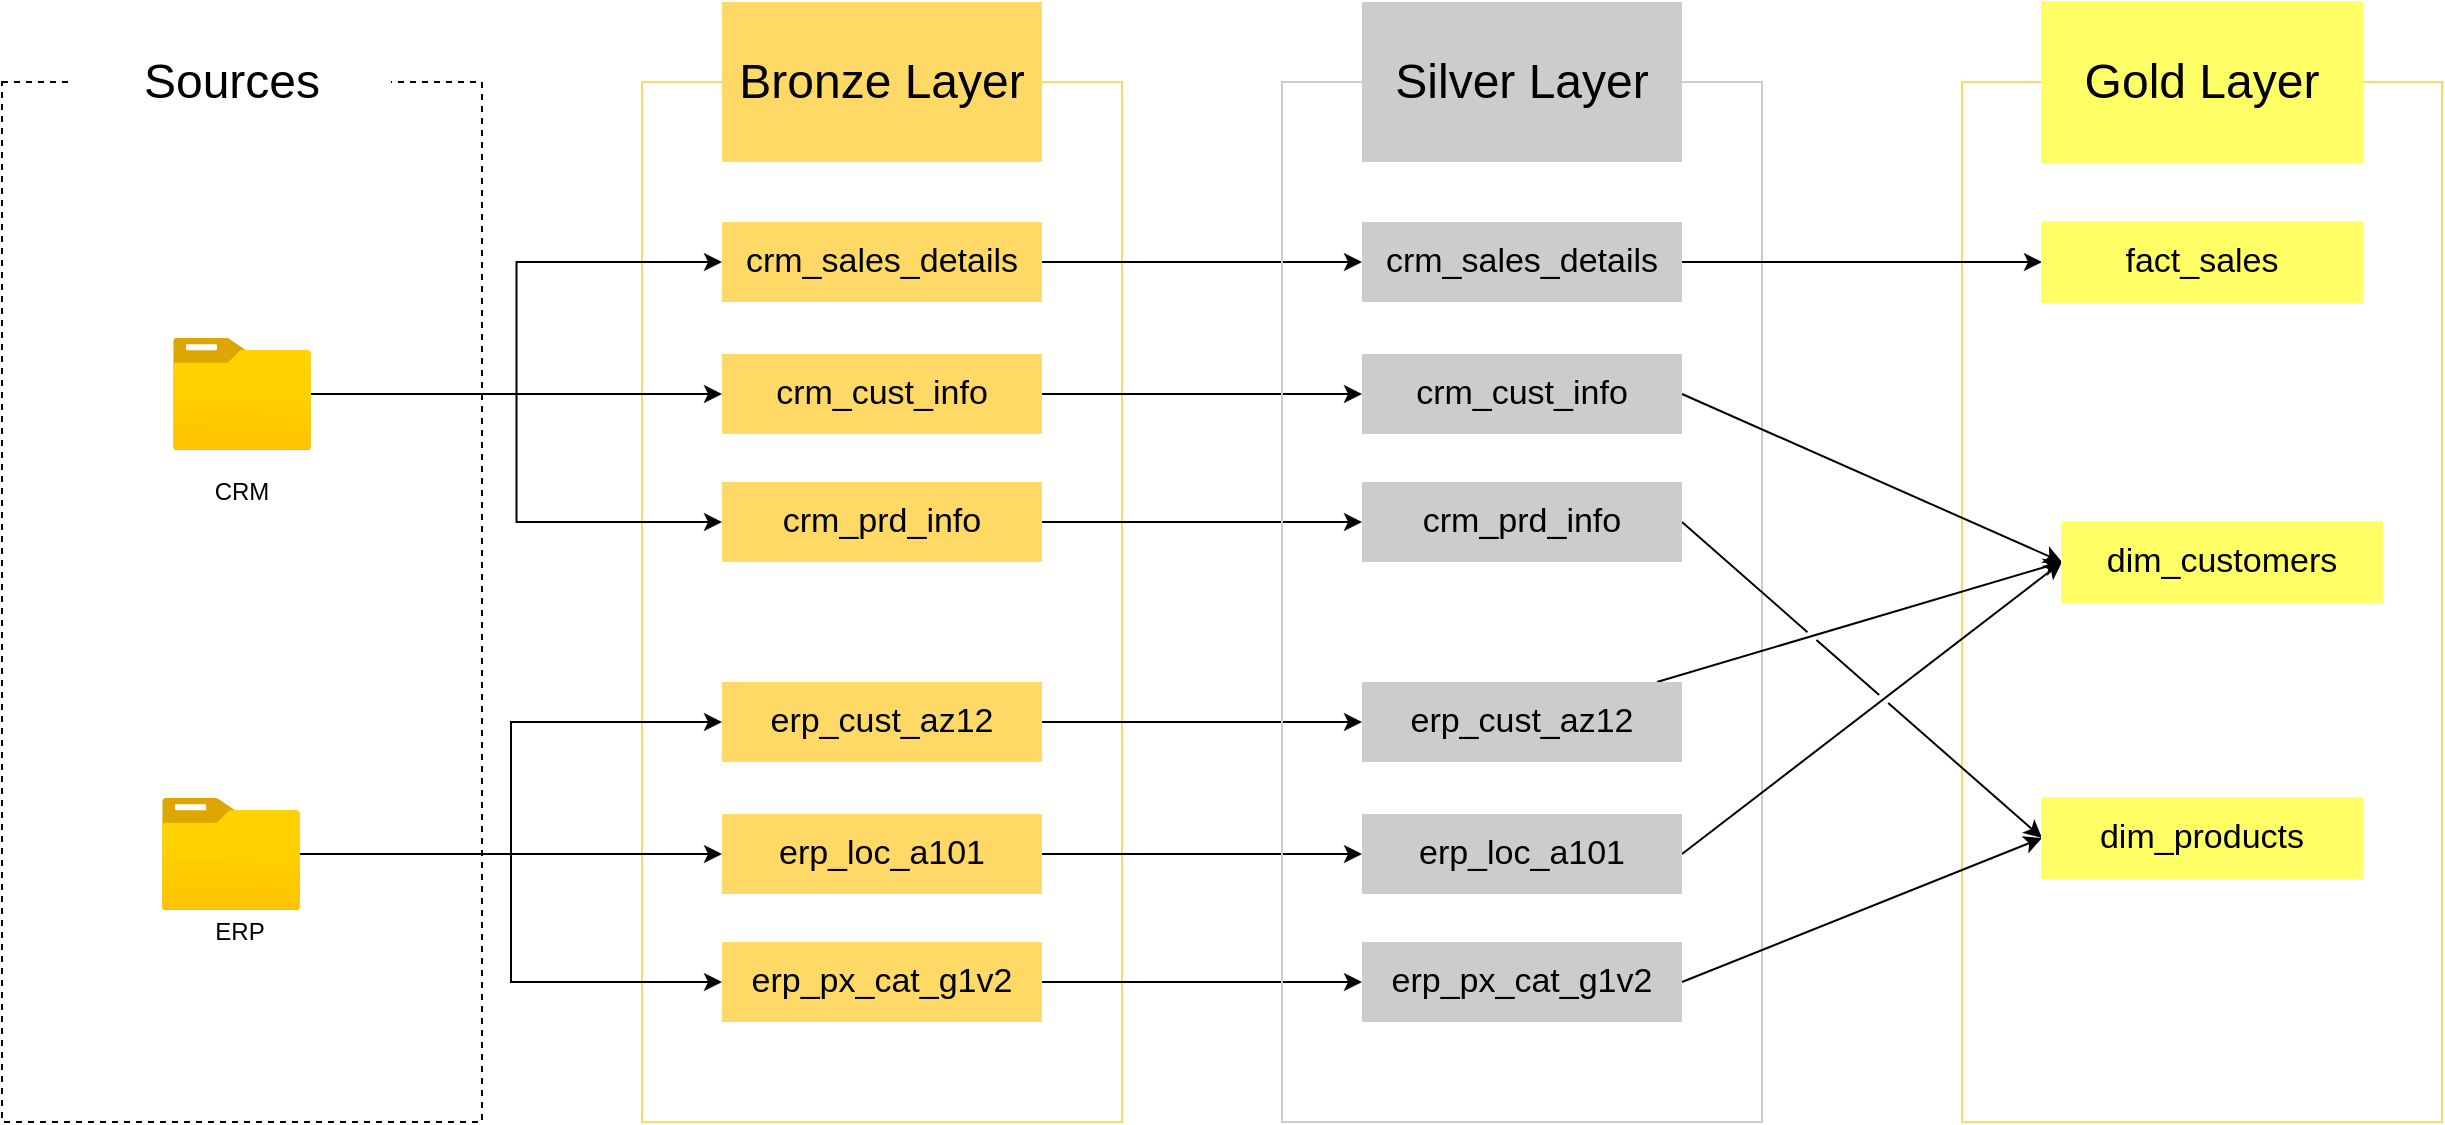 <mxfile version="26.2.2">
  <diagram name="Page-1" id="MlPa220dh8umNjKJfZXL">
    <mxGraphModel dx="2088" dy="774" grid="1" gridSize="10" guides="1" tooltips="1" connect="1" arrows="1" fold="1" page="0" pageScale="1" pageWidth="1100" pageHeight="850" math="0" shadow="0">
      <root>
        <mxCell id="0" />
        <mxCell id="1" parent="0" />
        <mxCell id="qz_-ruWhzDnlkJ85Ku8s-1" value="" style="rounded=0;whiteSpace=wrap;html=1;fillColor=none;strokeColor=#FFD966;" parent="1" vertex="1">
          <mxGeometry x="300" y="60" width="240" height="520" as="geometry" />
        </mxCell>
        <mxCell id="xUOfYF5j53b8p_8O5GNH-8" value="" style="rounded=0;whiteSpace=wrap;html=1;fillColor=none;dashed=1;" parent="1" vertex="1">
          <mxGeometry x="-680" y="60" width="240" height="520" as="geometry" />
        </mxCell>
        <mxCell id="xUOfYF5j53b8p_8O5GNH-1" value="" style="rounded=0;whiteSpace=wrap;html=1;fillColor=none;strokeColor=#FFD966;" parent="1" vertex="1">
          <mxGeometry x="-360" y="60" width="240" height="520" as="geometry" />
        </mxCell>
        <mxCell id="xUOfYF5j53b8p_8O5GNH-18" style="edgeStyle=orthogonalEdgeStyle;rounded=0;orthogonalLoop=1;jettySize=auto;html=1;" parent="1" source="xUOfYF5j53b8p_8O5GNH-3" target="xUOfYF5j53b8p_8O5GNH-14" edge="1">
          <mxGeometry relative="1" as="geometry" />
        </mxCell>
        <mxCell id="xUOfYF5j53b8p_8O5GNH-20" style="edgeStyle=orthogonalEdgeStyle;rounded=0;orthogonalLoop=1;jettySize=auto;html=1;entryX=0;entryY=0.5;entryDx=0;entryDy=0;" parent="1" source="xUOfYF5j53b8p_8O5GNH-3" target="xUOfYF5j53b8p_8O5GNH-13" edge="1">
          <mxGeometry relative="1" as="geometry" />
        </mxCell>
        <mxCell id="xUOfYF5j53b8p_8O5GNH-21" style="edgeStyle=orthogonalEdgeStyle;rounded=0;orthogonalLoop=1;jettySize=auto;html=1;entryX=0;entryY=0.5;entryDx=0;entryDy=0;" parent="1" source="xUOfYF5j53b8p_8O5GNH-3" target="xUOfYF5j53b8p_8O5GNH-15" edge="1">
          <mxGeometry relative="1" as="geometry" />
        </mxCell>
        <mxCell id="xUOfYF5j53b8p_8O5GNH-3" value="" style="image;aspect=fixed;html=1;points=[];align=center;fontSize=12;image=img/lib/azure2/general/Folder_Blank.svg;" parent="1" vertex="1">
          <mxGeometry x="-594.5" y="188" width="69" height="56.0" as="geometry" />
        </mxCell>
        <mxCell id="xUOfYF5j53b8p_8O5GNH-22" style="edgeStyle=orthogonalEdgeStyle;rounded=0;orthogonalLoop=1;jettySize=auto;html=1;entryX=0;entryY=0.5;entryDx=0;entryDy=0;" parent="1" source="xUOfYF5j53b8p_8O5GNH-4" target="xUOfYF5j53b8p_8O5GNH-11" edge="1">
          <mxGeometry relative="1" as="geometry" />
        </mxCell>
        <mxCell id="xUOfYF5j53b8p_8O5GNH-23" style="edgeStyle=orthogonalEdgeStyle;rounded=0;orthogonalLoop=1;jettySize=auto;html=1;entryX=0;entryY=0.5;entryDx=0;entryDy=0;" parent="1" source="xUOfYF5j53b8p_8O5GNH-4" target="xUOfYF5j53b8p_8O5GNH-10" edge="1">
          <mxGeometry relative="1" as="geometry" />
        </mxCell>
        <mxCell id="xUOfYF5j53b8p_8O5GNH-24" style="edgeStyle=orthogonalEdgeStyle;rounded=0;orthogonalLoop=1;jettySize=auto;html=1;entryX=0;entryY=0.5;entryDx=0;entryDy=0;" parent="1" source="xUOfYF5j53b8p_8O5GNH-4" target="xUOfYF5j53b8p_8O5GNH-12" edge="1">
          <mxGeometry relative="1" as="geometry" />
        </mxCell>
        <mxCell id="xUOfYF5j53b8p_8O5GNH-4" value="" style="image;aspect=fixed;html=1;points=[];align=center;fontSize=12;image=img/lib/azure2/general/Folder_Blank.svg;" parent="1" vertex="1">
          <mxGeometry x="-600" y="418" width="69" height="56.0" as="geometry" />
        </mxCell>
        <mxCell id="xUOfYF5j53b8p_8O5GNH-5" value="CRM" style="text;html=1;align=center;verticalAlign=middle;whiteSpace=wrap;rounded=0;" parent="1" vertex="1">
          <mxGeometry x="-590.5" y="250" width="60" height="30" as="geometry" />
        </mxCell>
        <mxCell id="xUOfYF5j53b8p_8O5GNH-7" value="ERP" style="text;html=1;align=center;verticalAlign=middle;whiteSpace=wrap;rounded=0;" parent="1" vertex="1">
          <mxGeometry x="-590.75" y="470" width="60" height="30" as="geometry" />
        </mxCell>
        <mxCell id="xUOfYF5j53b8p_8O5GNH-2" value="&lt;font style=&quot;font-size: 24px;&quot;&gt;Bronze Layer&lt;/font&gt;" style="rounded=0;whiteSpace=wrap;html=1;strokeColor=none;fillColor=#FFD966;fontColor=#000000;" parent="1" vertex="1">
          <mxGeometry x="-320" y="20" width="160" height="80" as="geometry" />
        </mxCell>
        <mxCell id="xUOfYF5j53b8p_8O5GNH-9" value="&lt;font style=&quot;font-size: 24px;&quot;&gt;Sources&lt;/font&gt;" style="rounded=0;whiteSpace=wrap;html=1;strokeColor=none;" parent="1" vertex="1">
          <mxGeometry x="-645.5" y="20" width="160" height="80" as="geometry" />
        </mxCell>
        <mxCell id="wAyP5xPk_sbLw1o8onBP-13" style="edgeStyle=orthogonalEdgeStyle;rounded=0;orthogonalLoop=1;jettySize=auto;html=1;exitX=1;exitY=0.5;exitDx=0;exitDy=0;" parent="1" source="xUOfYF5j53b8p_8O5GNH-10" target="wAyP5xPk_sbLw1o8onBP-4" edge="1">
          <mxGeometry relative="1" as="geometry" />
        </mxCell>
        <mxCell id="xUOfYF5j53b8p_8O5GNH-10" value="&lt;span style=&quot;font-size: 17px;&quot;&gt;erp_cust_az12&lt;/span&gt;" style="rounded=0;whiteSpace=wrap;html=1;strokeColor=none;fillColor=#FFD966;fontColor=#000000;" parent="1" vertex="1">
          <mxGeometry x="-320" y="360" width="160" height="40" as="geometry" />
        </mxCell>
        <mxCell id="wAyP5xPk_sbLw1o8onBP-14" style="edgeStyle=orthogonalEdgeStyle;rounded=0;orthogonalLoop=1;jettySize=auto;html=1;exitX=1;exitY=0.5;exitDx=0;exitDy=0;entryX=0;entryY=0.5;entryDx=0;entryDy=0;" parent="1" source="xUOfYF5j53b8p_8O5GNH-11" target="wAyP5xPk_sbLw1o8onBP-5" edge="1">
          <mxGeometry relative="1" as="geometry" />
        </mxCell>
        <mxCell id="xUOfYF5j53b8p_8O5GNH-11" value="&lt;font style=&quot;font-size: 17px;&quot;&gt;erp_loc_a101&lt;/font&gt;" style="rounded=0;whiteSpace=wrap;html=1;strokeColor=none;fillColor=#FFD966;fontColor=#000000;" parent="1" vertex="1">
          <mxGeometry x="-320" y="426" width="160" height="40" as="geometry" />
        </mxCell>
        <mxCell id="wAyP5xPk_sbLw1o8onBP-15" style="edgeStyle=orthogonalEdgeStyle;rounded=0;orthogonalLoop=1;jettySize=auto;html=1;exitX=1;exitY=0.5;exitDx=0;exitDy=0;entryX=0;entryY=0.5;entryDx=0;entryDy=0;" parent="1" source="xUOfYF5j53b8p_8O5GNH-12" target="wAyP5xPk_sbLw1o8onBP-6" edge="1">
          <mxGeometry relative="1" as="geometry" />
        </mxCell>
        <mxCell id="xUOfYF5j53b8p_8O5GNH-12" value="&lt;font style=&quot;font-size: 17px;&quot;&gt;erp_px_cat_g1v2&lt;/font&gt;" style="rounded=0;whiteSpace=wrap;html=1;strokeColor=none;fillColor=#FFD966;fontColor=#000000;" parent="1" vertex="1">
          <mxGeometry x="-320" y="490" width="160" height="40" as="geometry" />
        </mxCell>
        <mxCell id="wAyP5xPk_sbLw1o8onBP-10" style="edgeStyle=orthogonalEdgeStyle;rounded=0;orthogonalLoop=1;jettySize=auto;html=1;exitX=1;exitY=0.5;exitDx=0;exitDy=0;" parent="1" source="xUOfYF5j53b8p_8O5GNH-13" target="wAyP5xPk_sbLw1o8onBP-7" edge="1">
          <mxGeometry relative="1" as="geometry" />
        </mxCell>
        <mxCell id="xUOfYF5j53b8p_8O5GNH-13" value="&lt;font style=&quot;font-size: 17px;&quot;&gt;crm_sales_details&lt;/font&gt;" style="rounded=0;whiteSpace=wrap;html=1;strokeColor=none;fillColor=#FFD966;fontColor=#000000;" parent="1" vertex="1">
          <mxGeometry x="-320" y="130" width="160" height="40" as="geometry" />
        </mxCell>
        <mxCell id="wAyP5xPk_sbLw1o8onBP-11" style="edgeStyle=orthogonalEdgeStyle;rounded=0;orthogonalLoop=1;jettySize=auto;html=1;exitX=1;exitY=0.5;exitDx=0;exitDy=0;entryX=0;entryY=0.5;entryDx=0;entryDy=0;" parent="1" source="xUOfYF5j53b8p_8O5GNH-14" target="wAyP5xPk_sbLw1o8onBP-8" edge="1">
          <mxGeometry relative="1" as="geometry" />
        </mxCell>
        <mxCell id="xUOfYF5j53b8p_8O5GNH-14" value="&lt;font style=&quot;font-size: 17px;&quot;&gt;crm_cust_info&lt;/font&gt;" style="rounded=0;whiteSpace=wrap;html=1;strokeColor=none;fillColor=#FFD966;fontColor=#000000;" parent="1" vertex="1">
          <mxGeometry x="-320" y="196" width="160" height="40" as="geometry" />
        </mxCell>
        <mxCell id="wAyP5xPk_sbLw1o8onBP-12" style="edgeStyle=orthogonalEdgeStyle;rounded=0;orthogonalLoop=1;jettySize=auto;html=1;entryX=0;entryY=0.5;entryDx=0;entryDy=0;" parent="1" source="xUOfYF5j53b8p_8O5GNH-15" target="wAyP5xPk_sbLw1o8onBP-9" edge="1">
          <mxGeometry relative="1" as="geometry" />
        </mxCell>
        <mxCell id="xUOfYF5j53b8p_8O5GNH-15" value="&lt;font style=&quot;font-size: 17px;&quot;&gt;crm_prd_info&lt;/font&gt;" style="rounded=0;whiteSpace=wrap;html=1;strokeColor=none;fillColor=#FFD966;fontColor=#000000;" parent="1" vertex="1">
          <mxGeometry x="-320" y="260" width="160" height="40" as="geometry" />
        </mxCell>
        <mxCell id="wAyP5xPk_sbLw1o8onBP-2" value="" style="rounded=0;whiteSpace=wrap;html=1;fillColor=none;strokeColor=#CCCCCC;" parent="1" vertex="1">
          <mxGeometry x="-40" y="60" width="240" height="520" as="geometry" />
        </mxCell>
        <mxCell id="wAyP5xPk_sbLw1o8onBP-3" value="&lt;span style=&quot;font-size: 24px;&quot;&gt;Silver Layer&lt;/span&gt;" style="rounded=0;whiteSpace=wrap;html=1;strokeColor=none;fillColor=#CCCCCC;fontColor=#000000;" parent="1" vertex="1">
          <mxGeometry y="20" width="160" height="80" as="geometry" />
        </mxCell>
        <mxCell id="MgctCPEdbKz7LjmLkjeK-4" style="rounded=0;orthogonalLoop=1;jettySize=auto;html=1;entryX=0;entryY=0.5;entryDx=0;entryDy=0;jumpStyle=gap;" edge="1" parent="1" source="wAyP5xPk_sbLw1o8onBP-4" target="qz_-ruWhzDnlkJ85Ku8s-6">
          <mxGeometry relative="1" as="geometry" />
        </mxCell>
        <mxCell id="wAyP5xPk_sbLw1o8onBP-4" value="&lt;span style=&quot;font-size: 17px;&quot;&gt;erp_cust_az12&lt;/span&gt;" style="rounded=0;whiteSpace=wrap;html=1;strokeColor=none;fillColor=#CCCCCC;fontColor=#000000;" parent="1" vertex="1">
          <mxGeometry y="360" width="160" height="40" as="geometry" />
        </mxCell>
        <mxCell id="MgctCPEdbKz7LjmLkjeK-3" style="rounded=0;orthogonalLoop=1;jettySize=auto;html=1;exitX=1;exitY=0.5;exitDx=0;exitDy=0;entryX=0;entryY=0.5;entryDx=0;entryDy=0;jumpStyle=gap;" edge="1" parent="1" source="wAyP5xPk_sbLw1o8onBP-5" target="qz_-ruWhzDnlkJ85Ku8s-6">
          <mxGeometry relative="1" as="geometry" />
        </mxCell>
        <mxCell id="wAyP5xPk_sbLw1o8onBP-5" value="&lt;font style=&quot;font-size: 17px;&quot;&gt;erp_loc_a101&lt;/font&gt;" style="rounded=0;whiteSpace=wrap;html=1;strokeColor=none;fillColor=#CCCCCC;fontColor=#000000;" parent="1" vertex="1">
          <mxGeometry y="426" width="160" height="40" as="geometry" />
        </mxCell>
        <mxCell id="MgctCPEdbKz7LjmLkjeK-5" style="rounded=0;orthogonalLoop=1;jettySize=auto;html=1;exitX=1;exitY=0.5;exitDx=0;exitDy=0;entryX=0;entryY=0.5;entryDx=0;entryDy=0;jumpStyle=gap;" edge="1" parent="1" source="wAyP5xPk_sbLw1o8onBP-6" target="qz_-ruWhzDnlkJ85Ku8s-7">
          <mxGeometry relative="1" as="geometry" />
        </mxCell>
        <mxCell id="wAyP5xPk_sbLw1o8onBP-6" value="&lt;font style=&quot;font-size: 17px;&quot;&gt;erp_px_cat_g1v2&lt;/font&gt;" style="rounded=0;whiteSpace=wrap;html=1;strokeColor=none;fillColor=#CCCCCC;fontColor=#000000;" parent="1" vertex="1">
          <mxGeometry y="490" width="160" height="40" as="geometry" />
        </mxCell>
        <mxCell id="qz_-ruWhzDnlkJ85Ku8s-9" style="edgeStyle=orthogonalEdgeStyle;rounded=0;orthogonalLoop=1;jettySize=auto;html=1;exitX=1;exitY=0.5;exitDx=0;exitDy=0;entryX=0;entryY=0.5;entryDx=0;entryDy=0;" parent="1" source="wAyP5xPk_sbLw1o8onBP-7" target="qz_-ruWhzDnlkJ85Ku8s-8" edge="1">
          <mxGeometry relative="1" as="geometry" />
        </mxCell>
        <mxCell id="wAyP5xPk_sbLw1o8onBP-7" value="&lt;font style=&quot;font-size: 17px;&quot;&gt;crm_sales_details&lt;/font&gt;" style="rounded=0;whiteSpace=wrap;html=1;strokeColor=none;fillColor=#CCCCCC;fontColor=#000000;" parent="1" vertex="1">
          <mxGeometry y="130" width="160" height="40" as="geometry" />
        </mxCell>
        <mxCell id="MgctCPEdbKz7LjmLkjeK-1" style="rounded=0;orthogonalLoop=1;jettySize=auto;html=1;exitX=1;exitY=0.5;exitDx=0;exitDy=0;entryX=0;entryY=0.5;entryDx=0;entryDy=0;jumpStyle=gap;" edge="1" parent="1" source="wAyP5xPk_sbLw1o8onBP-8" target="qz_-ruWhzDnlkJ85Ku8s-6">
          <mxGeometry relative="1" as="geometry" />
        </mxCell>
        <mxCell id="wAyP5xPk_sbLw1o8onBP-8" value="&lt;font style=&quot;font-size: 17px;&quot;&gt;crm_cust_info&lt;/font&gt;" style="rounded=0;whiteSpace=wrap;html=1;strokeColor=none;fillColor=#CCCCCC;fontColor=#000000;" parent="1" vertex="1">
          <mxGeometry y="196" width="160" height="40" as="geometry" />
        </mxCell>
        <mxCell id="MgctCPEdbKz7LjmLkjeK-2" style="rounded=0;orthogonalLoop=1;jettySize=auto;html=1;exitX=1;exitY=0.5;exitDx=0;exitDy=0;entryX=0;entryY=0.5;entryDx=0;entryDy=0;jumpStyle=gap;" edge="1" parent="1" source="wAyP5xPk_sbLw1o8onBP-9" target="qz_-ruWhzDnlkJ85Ku8s-7">
          <mxGeometry relative="1" as="geometry" />
        </mxCell>
        <mxCell id="wAyP5xPk_sbLw1o8onBP-9" value="&lt;font style=&quot;font-size: 17px;&quot;&gt;crm_prd_info&lt;/font&gt;" style="rounded=0;whiteSpace=wrap;html=1;strokeColor=none;fillColor=#CCCCCC;fontColor=#000000;" parent="1" vertex="1">
          <mxGeometry y="260" width="160" height="40" as="geometry" />
        </mxCell>
        <mxCell id="qz_-ruWhzDnlkJ85Ku8s-2" value="&lt;span style=&quot;font-size: 24px;&quot;&gt;Gold Layer&lt;/span&gt;" style="rounded=0;whiteSpace=wrap;html=1;strokeColor=#FFFF66;fillColor=#FFFF66;fontColor=#000000;" parent="1" vertex="1">
          <mxGeometry x="340" y="20" width="160" height="80" as="geometry" />
        </mxCell>
        <mxCell id="qz_-ruWhzDnlkJ85Ku8s-6" value="&lt;font style=&quot;font-size: 17px;&quot;&gt;dim_customers&lt;/font&gt;" style="rounded=0;whiteSpace=wrap;html=1;strokeColor=#FFFF66;fillColor=#FFFF66;fontColor=#000000;" parent="1" vertex="1">
          <mxGeometry x="350" y="280" width="160" height="40" as="geometry" />
        </mxCell>
        <mxCell id="qz_-ruWhzDnlkJ85Ku8s-7" value="&lt;font style=&quot;font-size: 17px;&quot;&gt;dim_products&lt;/font&gt;" style="rounded=0;whiteSpace=wrap;html=1;strokeColor=#FFFF66;fillColor=#FFFF66;fontColor=#000000;" parent="1" vertex="1">
          <mxGeometry x="340" y="418" width="160" height="40" as="geometry" />
        </mxCell>
        <mxCell id="qz_-ruWhzDnlkJ85Ku8s-8" value="&lt;span style=&quot;font-size: 17px;&quot;&gt;fact_sales&lt;/span&gt;" style="rounded=0;whiteSpace=wrap;html=1;strokeColor=#FFFF66;fillColor=#FFFF66;fontColor=#000000;" parent="1" vertex="1">
          <mxGeometry x="340" y="130" width="160" height="40" as="geometry" />
        </mxCell>
      </root>
    </mxGraphModel>
  </diagram>
</mxfile>
